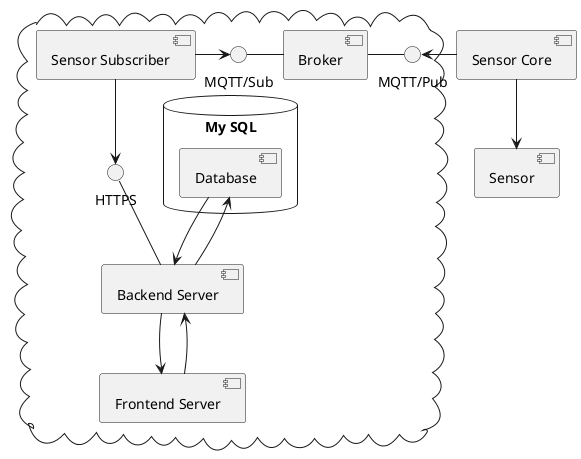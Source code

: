 @startuml


cloud {
	' port nat

  [Frontend Server]
  [Backend Server] -up- HTTPS
  [Sensor Subscriber]
  [Broker] - "MQTT/Pub"
  "MQTT/Sub" - [Broker]


	database "My SQL" {
		[Database]
	}
}

[Sensor Core]
[Sensor]


[Frontend Server] --> [Backend Server]
[Backend Server] --> [Frontend Server]


[Sensor Subscriber] --> HTTPS

[Sensor Subscriber] -> "MQTT/Sub"
[Sensor Core] -> "MQTT/Pub"
[Sensor Core] --> [Sensor]


[Database] --> [Backend Server]
[Backend Server] --> [Database]

@enduml